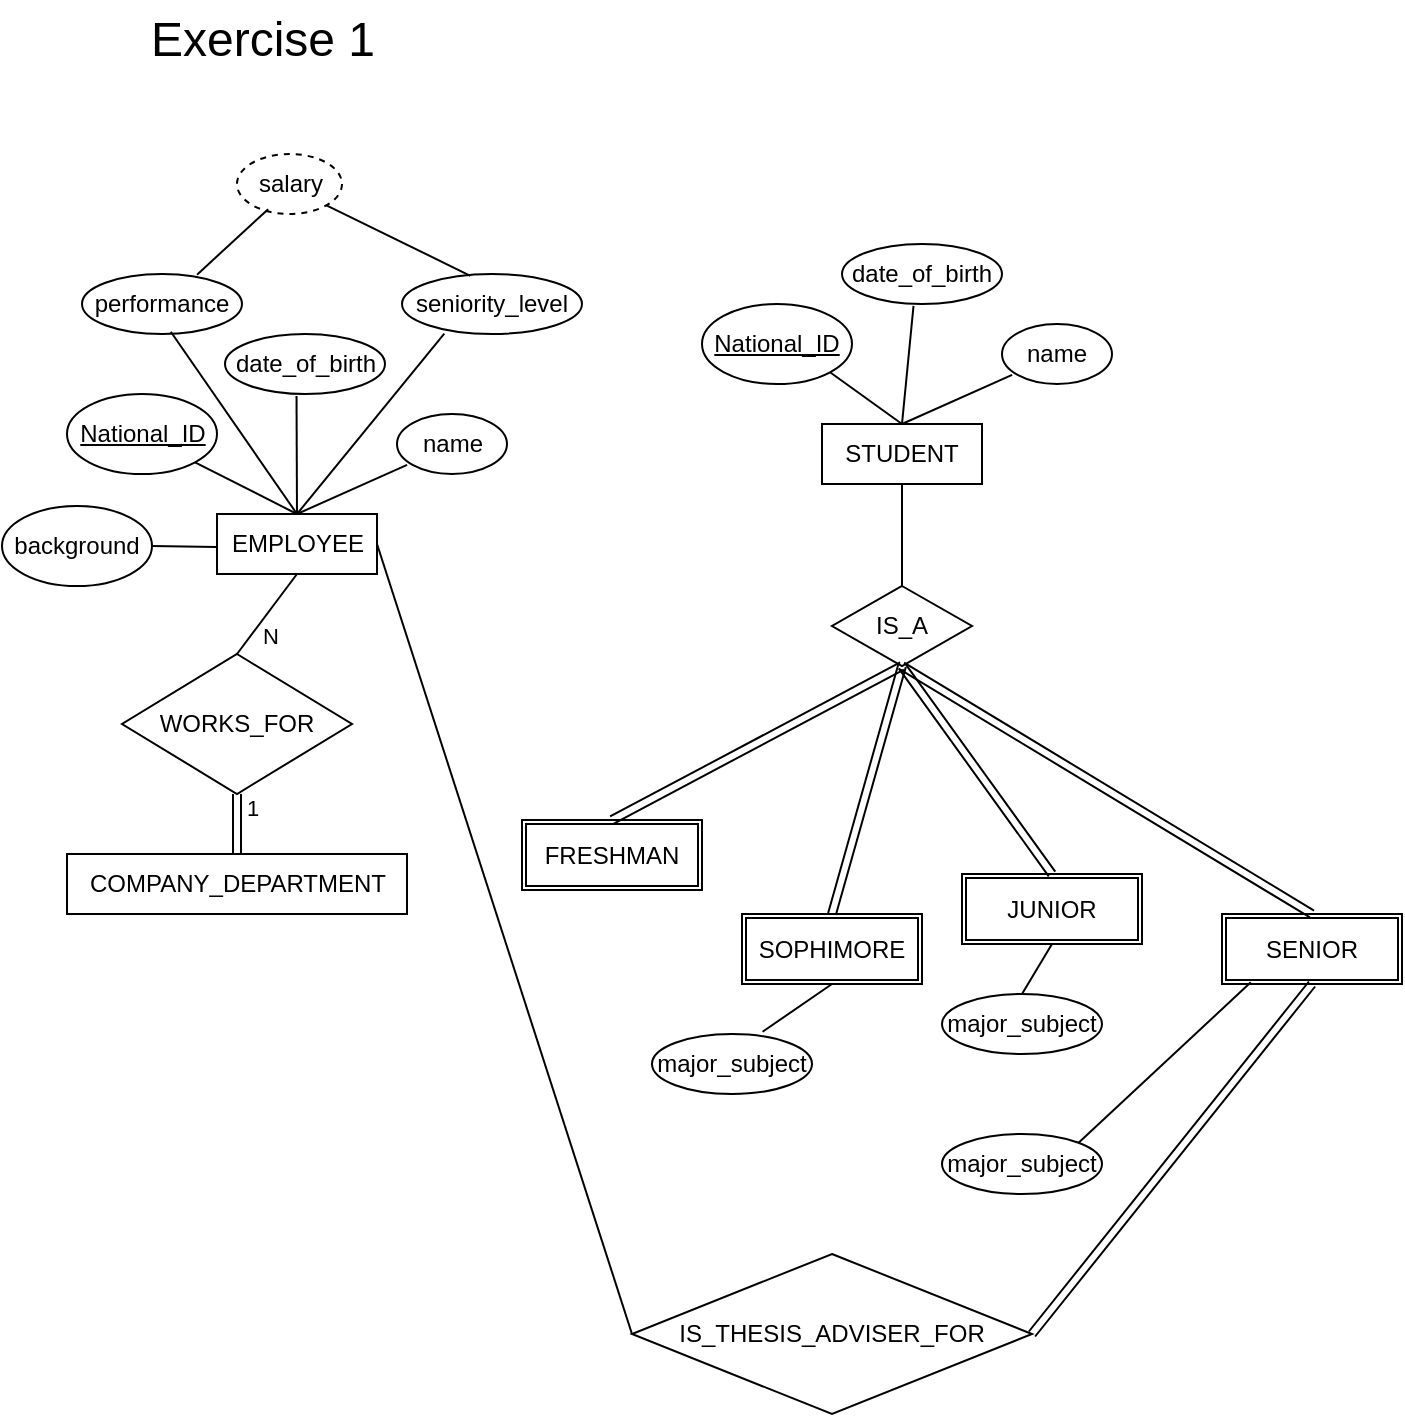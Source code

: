 <mxfile version="23.0.2" type="device">
  <diagram name="Page-1" id="RStafpvfRsPW1U831khx">
    <mxGraphModel dx="1503" dy="882" grid="1" gridSize="10" guides="1" tooltips="1" connect="1" arrows="1" fold="1" page="1" pageScale="1" pageWidth="850" pageHeight="1100" math="0" shadow="0">
      <root>
        <mxCell id="0" />
        <mxCell id="1" parent="0" />
        <mxCell id="Dr5G_LL7fjHQrt6cBpDd-1" value="STUDENT" style="rounded=0;whiteSpace=wrap;html=1;" vertex="1" parent="1">
          <mxGeometry x="430" y="335" width="80" height="30" as="geometry" />
        </mxCell>
        <mxCell id="Dr5G_LL7fjHQrt6cBpDd-3" value="&lt;u&gt;National_ID&lt;/u&gt;" style="ellipse;whiteSpace=wrap;html=1;" vertex="1" parent="1">
          <mxGeometry x="370" y="275" width="75" height="40" as="geometry" />
        </mxCell>
        <mxCell id="Dr5G_LL7fjHQrt6cBpDd-4" value="&lt;div&gt;name&lt;/div&gt;" style="ellipse;whiteSpace=wrap;html=1;" vertex="1" parent="1">
          <mxGeometry x="520" y="285" width="55" height="30" as="geometry" />
        </mxCell>
        <mxCell id="Dr5G_LL7fjHQrt6cBpDd-5" value="date_of_birth" style="ellipse;whiteSpace=wrap;html=1;" vertex="1" parent="1">
          <mxGeometry x="440" y="245" width="80" height="30" as="geometry" />
        </mxCell>
        <mxCell id="Dr5G_LL7fjHQrt6cBpDd-6" value="" style="endArrow=none;html=1;rounded=0;entryX=1;entryY=1;entryDx=0;entryDy=0;" edge="1" parent="1" target="Dr5G_LL7fjHQrt6cBpDd-3">
          <mxGeometry width="50" height="50" relative="1" as="geometry">
            <mxPoint x="470" y="335" as="sourcePoint" />
            <mxPoint x="510" y="285" as="targetPoint" />
          </mxGeometry>
        </mxCell>
        <mxCell id="Dr5G_LL7fjHQrt6cBpDd-7" value="" style="endArrow=none;html=1;rounded=0;entryX=0.447;entryY=1.032;entryDx=0;entryDy=0;entryPerimeter=0;exitX=0.5;exitY=0;exitDx=0;exitDy=0;" edge="1" parent="1" source="Dr5G_LL7fjHQrt6cBpDd-1" target="Dr5G_LL7fjHQrt6cBpDd-5">
          <mxGeometry width="50" height="50" relative="1" as="geometry">
            <mxPoint x="470" y="345" as="sourcePoint" />
            <mxPoint x="444" y="319" as="targetPoint" />
          </mxGeometry>
        </mxCell>
        <mxCell id="Dr5G_LL7fjHQrt6cBpDd-8" value="" style="endArrow=none;html=1;rounded=0;entryX=0.092;entryY=0.847;entryDx=0;entryDy=0;entryPerimeter=0;" edge="1" parent="1" target="Dr5G_LL7fjHQrt6cBpDd-4">
          <mxGeometry width="50" height="50" relative="1" as="geometry">
            <mxPoint x="470" y="335" as="sourcePoint" />
            <mxPoint x="486" y="286" as="targetPoint" />
          </mxGeometry>
        </mxCell>
        <mxCell id="Dr5G_LL7fjHQrt6cBpDd-9" value="EMPLOYEE" style="rounded=0;whiteSpace=wrap;html=1;" vertex="1" parent="1">
          <mxGeometry x="127.5" y="380" width="80" height="30" as="geometry" />
        </mxCell>
        <mxCell id="Dr5G_LL7fjHQrt6cBpDd-10" value="&lt;u&gt;National_ID&lt;/u&gt;" style="ellipse;whiteSpace=wrap;html=1;" vertex="1" parent="1">
          <mxGeometry x="52.5" y="320" width="75" height="40" as="geometry" />
        </mxCell>
        <mxCell id="Dr5G_LL7fjHQrt6cBpDd-11" value="&lt;div&gt;name&lt;/div&gt;" style="ellipse;whiteSpace=wrap;html=1;" vertex="1" parent="1">
          <mxGeometry x="217.5" y="330" width="55" height="30" as="geometry" />
        </mxCell>
        <mxCell id="Dr5G_LL7fjHQrt6cBpDd-12" value="date_of_birth" style="ellipse;whiteSpace=wrap;html=1;" vertex="1" parent="1">
          <mxGeometry x="131.5" y="290" width="80" height="30" as="geometry" />
        </mxCell>
        <mxCell id="Dr5G_LL7fjHQrt6cBpDd-13" value="" style="endArrow=none;html=1;rounded=0;entryX=1;entryY=1;entryDx=0;entryDy=0;" edge="1" parent="1" target="Dr5G_LL7fjHQrt6cBpDd-10">
          <mxGeometry width="50" height="50" relative="1" as="geometry">
            <mxPoint x="167.5" y="380" as="sourcePoint" />
            <mxPoint x="207.5" y="330" as="targetPoint" />
          </mxGeometry>
        </mxCell>
        <mxCell id="Dr5G_LL7fjHQrt6cBpDd-14" value="" style="endArrow=none;html=1;rounded=0;entryX=0.447;entryY=1.032;entryDx=0;entryDy=0;entryPerimeter=0;exitX=0.5;exitY=0;exitDx=0;exitDy=0;" edge="1" parent="1" source="Dr5G_LL7fjHQrt6cBpDd-9" target="Dr5G_LL7fjHQrt6cBpDd-12">
          <mxGeometry width="50" height="50" relative="1" as="geometry">
            <mxPoint x="167.5" y="390" as="sourcePoint" />
            <mxPoint x="141.5" y="364" as="targetPoint" />
          </mxGeometry>
        </mxCell>
        <mxCell id="Dr5G_LL7fjHQrt6cBpDd-15" value="" style="endArrow=none;html=1;rounded=0;entryX=0.092;entryY=0.847;entryDx=0;entryDy=0;entryPerimeter=0;" edge="1" parent="1" target="Dr5G_LL7fjHQrt6cBpDd-11">
          <mxGeometry width="50" height="50" relative="1" as="geometry">
            <mxPoint x="167.5" y="380" as="sourcePoint" />
            <mxPoint x="183.5" y="331" as="targetPoint" />
          </mxGeometry>
        </mxCell>
        <mxCell id="Dr5G_LL7fjHQrt6cBpDd-16" value="background" style="ellipse;whiteSpace=wrap;html=1;" vertex="1" parent="1">
          <mxGeometry x="20" y="376" width="75" height="40" as="geometry" />
        </mxCell>
        <mxCell id="Dr5G_LL7fjHQrt6cBpDd-17" value="" style="endArrow=none;html=1;rounded=0;entryX=-0.002;entryY=0.549;entryDx=0;entryDy=0;entryPerimeter=0;exitX=1;exitY=0.5;exitDx=0;exitDy=0;" edge="1" parent="1" source="Dr5G_LL7fjHQrt6cBpDd-16" target="Dr5G_LL7fjHQrt6cBpDd-9">
          <mxGeometry width="50" height="50" relative="1" as="geometry">
            <mxPoint x="100" y="470" as="sourcePoint" />
            <mxPoint x="150" y="420" as="targetPoint" />
          </mxGeometry>
        </mxCell>
        <mxCell id="Dr5G_LL7fjHQrt6cBpDd-19" value="COMPANY_DEPARTMENT" style="rounded=0;whiteSpace=wrap;html=1;" vertex="1" parent="1">
          <mxGeometry x="52.5" y="550" width="170" height="30" as="geometry" />
        </mxCell>
        <mxCell id="Dr5G_LL7fjHQrt6cBpDd-21" value="WORKS_FOR" style="rhombus;whiteSpace=wrap;html=1;" vertex="1" parent="1">
          <mxGeometry x="80" y="450" width="115" height="70" as="geometry" />
        </mxCell>
        <mxCell id="Dr5G_LL7fjHQrt6cBpDd-22" value="" style="endArrow=none;html=1;rounded=0;exitX=0.5;exitY=0;exitDx=0;exitDy=0;entryX=0.5;entryY=1;entryDx=0;entryDy=0;" edge="1" parent="1" source="Dr5G_LL7fjHQrt6cBpDd-21" target="Dr5G_LL7fjHQrt6cBpDd-9">
          <mxGeometry width="50" height="50" relative="1" as="geometry">
            <mxPoint x="300" y="390" as="sourcePoint" />
            <mxPoint x="350" y="340" as="targetPoint" />
          </mxGeometry>
        </mxCell>
        <mxCell id="Dr5G_LL7fjHQrt6cBpDd-25" value="N" style="edgeLabel;html=1;align=center;verticalAlign=middle;resizable=0;points=[];" vertex="1" connectable="0" parent="Dr5G_LL7fjHQrt6cBpDd-22">
          <mxGeometry x="0.293" y="-1" relative="1" as="geometry">
            <mxPoint x="-4" y="16" as="offset" />
          </mxGeometry>
        </mxCell>
        <mxCell id="Dr5G_LL7fjHQrt6cBpDd-26" value="" style="shape=link;html=1;rounded=0;entryX=0.5;entryY=0;entryDx=0;entryDy=0;exitX=0.5;exitY=1;exitDx=0;exitDy=0;" edge="1" parent="1" source="Dr5G_LL7fjHQrt6cBpDd-21" target="Dr5G_LL7fjHQrt6cBpDd-19">
          <mxGeometry width="100" relative="1" as="geometry">
            <mxPoint x="112.5" y="520" as="sourcePoint" />
            <mxPoint x="110" y="560" as="targetPoint" />
          </mxGeometry>
        </mxCell>
        <mxCell id="Dr5G_LL7fjHQrt6cBpDd-27" value="1" style="edgeLabel;html=1;align=center;verticalAlign=middle;resizable=0;points=[];" vertex="1" connectable="0" parent="Dr5G_LL7fjHQrt6cBpDd-26">
          <mxGeometry x="-0.46" relative="1" as="geometry">
            <mxPoint x="7" y="-1" as="offset" />
          </mxGeometry>
        </mxCell>
        <mxCell id="Dr5G_LL7fjHQrt6cBpDd-30" value="performance" style="ellipse;whiteSpace=wrap;html=1;" vertex="1" parent="1">
          <mxGeometry x="60" y="260" width="80" height="30" as="geometry" />
        </mxCell>
        <mxCell id="Dr5G_LL7fjHQrt6cBpDd-31" value="seniority_level" style="ellipse;whiteSpace=wrap;html=1;" vertex="1" parent="1">
          <mxGeometry x="220" y="260" width="90" height="30" as="geometry" />
        </mxCell>
        <mxCell id="Dr5G_LL7fjHQrt6cBpDd-32" value="" style="endArrow=none;html=1;rounded=0;exitX=0.5;exitY=0;exitDx=0;exitDy=0;entryX=0.555;entryY=0.963;entryDx=0;entryDy=0;entryPerimeter=0;" edge="1" parent="1" source="Dr5G_LL7fjHQrt6cBpDd-9" target="Dr5G_LL7fjHQrt6cBpDd-30">
          <mxGeometry width="50" height="50" relative="1" as="geometry">
            <mxPoint x="220" y="440" as="sourcePoint" />
            <mxPoint x="270" y="390" as="targetPoint" />
          </mxGeometry>
        </mxCell>
        <mxCell id="Dr5G_LL7fjHQrt6cBpDd-33" value="" style="endArrow=none;html=1;rounded=0;exitX=0.5;exitY=0;exitDx=0;exitDy=0;entryX=0.235;entryY=0.995;entryDx=0;entryDy=0;entryPerimeter=0;" edge="1" parent="1" source="Dr5G_LL7fjHQrt6cBpDd-9" target="Dr5G_LL7fjHQrt6cBpDd-31">
          <mxGeometry width="50" height="50" relative="1" as="geometry">
            <mxPoint x="218" y="405" as="sourcePoint" />
            <mxPoint x="270" y="405" as="targetPoint" />
          </mxGeometry>
        </mxCell>
        <mxCell id="Dr5G_LL7fjHQrt6cBpDd-35" value="salary" style="ellipse;whiteSpace=wrap;html=1;dashed=1;" vertex="1" parent="1">
          <mxGeometry x="137.5" y="200" width="52.5" height="30" as="geometry" />
        </mxCell>
        <mxCell id="Dr5G_LL7fjHQrt6cBpDd-36" value="" style="endArrow=none;html=1;rounded=0;exitX=0.719;exitY=0.011;exitDx=0;exitDy=0;exitPerimeter=0;entryX=0.297;entryY=0.919;entryDx=0;entryDy=0;entryPerimeter=0;" edge="1" parent="1" source="Dr5G_LL7fjHQrt6cBpDd-30" target="Dr5G_LL7fjHQrt6cBpDd-35">
          <mxGeometry width="50" height="50" relative="1" as="geometry">
            <mxPoint x="70" y="240" as="sourcePoint" />
            <mxPoint x="120" y="190" as="targetPoint" />
          </mxGeometry>
        </mxCell>
        <mxCell id="Dr5G_LL7fjHQrt6cBpDd-37" value="" style="endArrow=none;html=1;rounded=0;exitX=0.38;exitY=0.03;exitDx=0;exitDy=0;exitPerimeter=0;entryX=1;entryY=1;entryDx=0;entryDy=0;" edge="1" parent="1" source="Dr5G_LL7fjHQrt6cBpDd-31" target="Dr5G_LL7fjHQrt6cBpDd-35">
          <mxGeometry width="50" height="50" relative="1" as="geometry">
            <mxPoint x="128" y="270" as="sourcePoint" />
            <mxPoint x="163" y="238" as="targetPoint" />
          </mxGeometry>
        </mxCell>
        <mxCell id="Dr5G_LL7fjHQrt6cBpDd-38" value="IS_THESIS_ADVISER_FOR" style="rhombus;whiteSpace=wrap;html=1;" vertex="1" parent="1">
          <mxGeometry x="335" y="750" width="200" height="80" as="geometry" />
        </mxCell>
        <mxCell id="Dr5G_LL7fjHQrt6cBpDd-39" value="" style="endArrow=none;html=1;rounded=0;entryX=1;entryY=0.5;entryDx=0;entryDy=0;exitX=0;exitY=0.5;exitDx=0;exitDy=0;" edge="1" parent="1" source="Dr5G_LL7fjHQrt6cBpDd-38" target="Dr5G_LL7fjHQrt6cBpDd-9">
          <mxGeometry width="50" height="50" relative="1" as="geometry">
            <mxPoint x="270" y="660" as="sourcePoint" />
            <mxPoint x="340" y="510" as="targetPoint" />
          </mxGeometry>
        </mxCell>
        <mxCell id="Dr5G_LL7fjHQrt6cBpDd-45" value="IS_A" style="rhombus;whiteSpace=wrap;html=1;" vertex="1" parent="1">
          <mxGeometry x="435" y="416" width="70" height="40" as="geometry" />
        </mxCell>
        <mxCell id="Dr5G_LL7fjHQrt6cBpDd-46" value="" style="endArrow=none;html=1;rounded=0;exitX=0.5;exitY=1;exitDx=0;exitDy=0;entryX=0.5;entryY=0;entryDx=0;entryDy=0;" edge="1" parent="1" source="Dr5G_LL7fjHQrt6cBpDd-1" target="Dr5G_LL7fjHQrt6cBpDd-45">
          <mxGeometry width="50" height="50" relative="1" as="geometry">
            <mxPoint x="530" y="410" as="sourcePoint" />
            <mxPoint x="580" y="360" as="targetPoint" />
          </mxGeometry>
        </mxCell>
        <mxCell id="Dr5G_LL7fjHQrt6cBpDd-52" value="FRESHMAN" style="shape=ext;double=1;rounded=0;whiteSpace=wrap;html=1;" vertex="1" parent="1">
          <mxGeometry x="280" y="533" width="90" height="35" as="geometry" />
        </mxCell>
        <mxCell id="Dr5G_LL7fjHQrt6cBpDd-53" value="SOPHIMORE" style="shape=ext;double=1;rounded=0;whiteSpace=wrap;html=1;" vertex="1" parent="1">
          <mxGeometry x="390" y="580" width="90" height="35" as="geometry" />
        </mxCell>
        <mxCell id="Dr5G_LL7fjHQrt6cBpDd-54" value="JUNIOR" style="shape=ext;double=1;rounded=0;whiteSpace=wrap;html=1;" vertex="1" parent="1">
          <mxGeometry x="500" y="560" width="90" height="35" as="geometry" />
        </mxCell>
        <mxCell id="Dr5G_LL7fjHQrt6cBpDd-55" value="SENIOR" style="shape=ext;double=1;rounded=0;whiteSpace=wrap;html=1;" vertex="1" parent="1">
          <mxGeometry x="630" y="580" width="90" height="35" as="geometry" />
        </mxCell>
        <mxCell id="Dr5G_LL7fjHQrt6cBpDd-56" value="" style="shape=link;html=1;rounded=0;exitX=0.5;exitY=0;exitDx=0;exitDy=0;entryX=0.5;entryY=1;entryDx=0;entryDy=0;" edge="1" parent="1" source="Dr5G_LL7fjHQrt6cBpDd-52" target="Dr5G_LL7fjHQrt6cBpDd-45">
          <mxGeometry width="100" relative="1" as="geometry">
            <mxPoint x="410" y="510" as="sourcePoint" />
            <mxPoint x="510" y="510" as="targetPoint" />
          </mxGeometry>
        </mxCell>
        <mxCell id="Dr5G_LL7fjHQrt6cBpDd-57" value="" style="shape=link;html=1;rounded=0;exitX=0.5;exitY=0;exitDx=0;exitDy=0;entryX=0.5;entryY=1;entryDx=0;entryDy=0;" edge="1" parent="1" source="Dr5G_LL7fjHQrt6cBpDd-53" target="Dr5G_LL7fjHQrt6cBpDd-45">
          <mxGeometry width="100" relative="1" as="geometry">
            <mxPoint x="395" y="590" as="sourcePoint" />
            <mxPoint x="560" y="460" as="targetPoint" />
          </mxGeometry>
        </mxCell>
        <mxCell id="Dr5G_LL7fjHQrt6cBpDd-58" value="" style="shape=link;html=1;rounded=0;exitX=0.5;exitY=0;exitDx=0;exitDy=0;entryX=0.5;entryY=1;entryDx=0;entryDy=0;" edge="1" parent="1" source="Dr5G_LL7fjHQrt6cBpDd-54" target="Dr5G_LL7fjHQrt6cBpDd-45">
          <mxGeometry width="100" relative="1" as="geometry">
            <mxPoint x="500" y="590" as="sourcePoint" />
            <mxPoint x="570" y="460" as="targetPoint" />
          </mxGeometry>
        </mxCell>
        <mxCell id="Dr5G_LL7fjHQrt6cBpDd-59" value="" style="shape=link;html=1;rounded=0;exitX=0.5;exitY=0;exitDx=0;exitDy=0;entryX=0.5;entryY=1;entryDx=0;entryDy=0;" edge="1" parent="1" source="Dr5G_LL7fjHQrt6cBpDd-55" target="Dr5G_LL7fjHQrt6cBpDd-45">
          <mxGeometry width="100" relative="1" as="geometry">
            <mxPoint x="605" y="590" as="sourcePoint" />
            <mxPoint x="575" y="466" as="targetPoint" />
          </mxGeometry>
        </mxCell>
        <mxCell id="Dr5G_LL7fjHQrt6cBpDd-60" value="" style="shape=link;html=1;rounded=0;exitX=1;exitY=0.5;exitDx=0;exitDy=0;entryX=0.5;entryY=1;entryDx=0;entryDy=0;" edge="1" parent="1" source="Dr5G_LL7fjHQrt6cBpDd-38" target="Dr5G_LL7fjHQrt6cBpDd-55">
          <mxGeometry width="100" relative="1" as="geometry">
            <mxPoint x="710" y="630" as="sourcePoint" />
            <mxPoint x="810" y="630" as="targetPoint" />
          </mxGeometry>
        </mxCell>
        <mxCell id="Dr5G_LL7fjHQrt6cBpDd-61" value="&lt;div&gt;major_subject&lt;/div&gt;" style="ellipse;whiteSpace=wrap;html=1;" vertex="1" parent="1">
          <mxGeometry x="345" y="640" width="80" height="30" as="geometry" />
        </mxCell>
        <mxCell id="Dr5G_LL7fjHQrt6cBpDd-62" value="&lt;div&gt;major_subject&lt;/div&gt;" style="ellipse;whiteSpace=wrap;html=1;" vertex="1" parent="1">
          <mxGeometry x="490" y="620" width="80" height="30" as="geometry" />
        </mxCell>
        <mxCell id="Dr5G_LL7fjHQrt6cBpDd-63" value="&lt;div&gt;major_subject&lt;/div&gt;" style="ellipse;whiteSpace=wrap;html=1;" vertex="1" parent="1">
          <mxGeometry x="490" y="690" width="80" height="30" as="geometry" />
        </mxCell>
        <mxCell id="Dr5G_LL7fjHQrt6cBpDd-64" value="" style="endArrow=none;html=1;rounded=0;exitX=0.691;exitY=-0.037;exitDx=0;exitDy=0;exitPerimeter=0;entryX=0.5;entryY=1;entryDx=0;entryDy=0;" edge="1" parent="1" source="Dr5G_LL7fjHQrt6cBpDd-61" target="Dr5G_LL7fjHQrt6cBpDd-53">
          <mxGeometry width="50" height="50" relative="1" as="geometry">
            <mxPoint x="400" y="660" as="sourcePoint" />
            <mxPoint x="450" y="610" as="targetPoint" />
          </mxGeometry>
        </mxCell>
        <mxCell id="Dr5G_LL7fjHQrt6cBpDd-65" value="" style="endArrow=none;html=1;rounded=0;exitX=0.5;exitY=0;exitDx=0;exitDy=0;entryX=0.5;entryY=1;entryDx=0;entryDy=0;" edge="1" parent="1" source="Dr5G_LL7fjHQrt6cBpDd-62" target="Dr5G_LL7fjHQrt6cBpDd-54">
          <mxGeometry width="50" height="50" relative="1" as="geometry">
            <mxPoint x="410" y="649" as="sourcePoint" />
            <mxPoint x="445" y="625" as="targetPoint" />
          </mxGeometry>
        </mxCell>
        <mxCell id="Dr5G_LL7fjHQrt6cBpDd-66" value="" style="endArrow=none;html=1;rounded=0;exitX=1;exitY=0;exitDx=0;exitDy=0;entryX=0.16;entryY=0.976;entryDx=0;entryDy=0;entryPerimeter=0;" edge="1" parent="1" source="Dr5G_LL7fjHQrt6cBpDd-63" target="Dr5G_LL7fjHQrt6cBpDd-55">
          <mxGeometry width="50" height="50" relative="1" as="geometry">
            <mxPoint x="420" y="659" as="sourcePoint" />
            <mxPoint x="455" y="635" as="targetPoint" />
          </mxGeometry>
        </mxCell>
        <mxCell id="Dr5G_LL7fjHQrt6cBpDd-68" value="Exercise 1" style="text;html=1;align=center;verticalAlign=middle;resizable=0;points=[];autosize=1;strokeColor=none;fillColor=none;fontSize=24;" vertex="1" parent="1">
          <mxGeometry x="85" y="123" width="130" height="40" as="geometry" />
        </mxCell>
      </root>
    </mxGraphModel>
  </diagram>
</mxfile>
